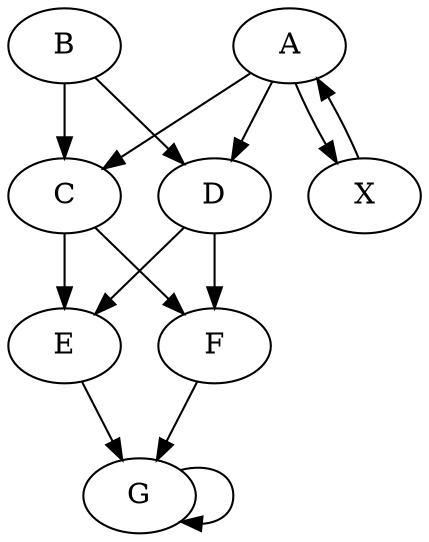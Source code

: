 /*
    a directed non-strict graph with node and edge properties
*/

digraph dg {
    graph [loc=top]
    // nodes
    node [color="noir"]
    A[color=blanc]; B; C; D; E; F; G[color="rouge"];  // diff color for two ends
    // edges
    edge[color="noir"]
    {A B}->{C D}[dist=1]
    {C D} -> {E F} -> G -> {G G G} /* three self loops yeah */ [dist=2]
    X; X->{A, A}->X[dist=3];
}